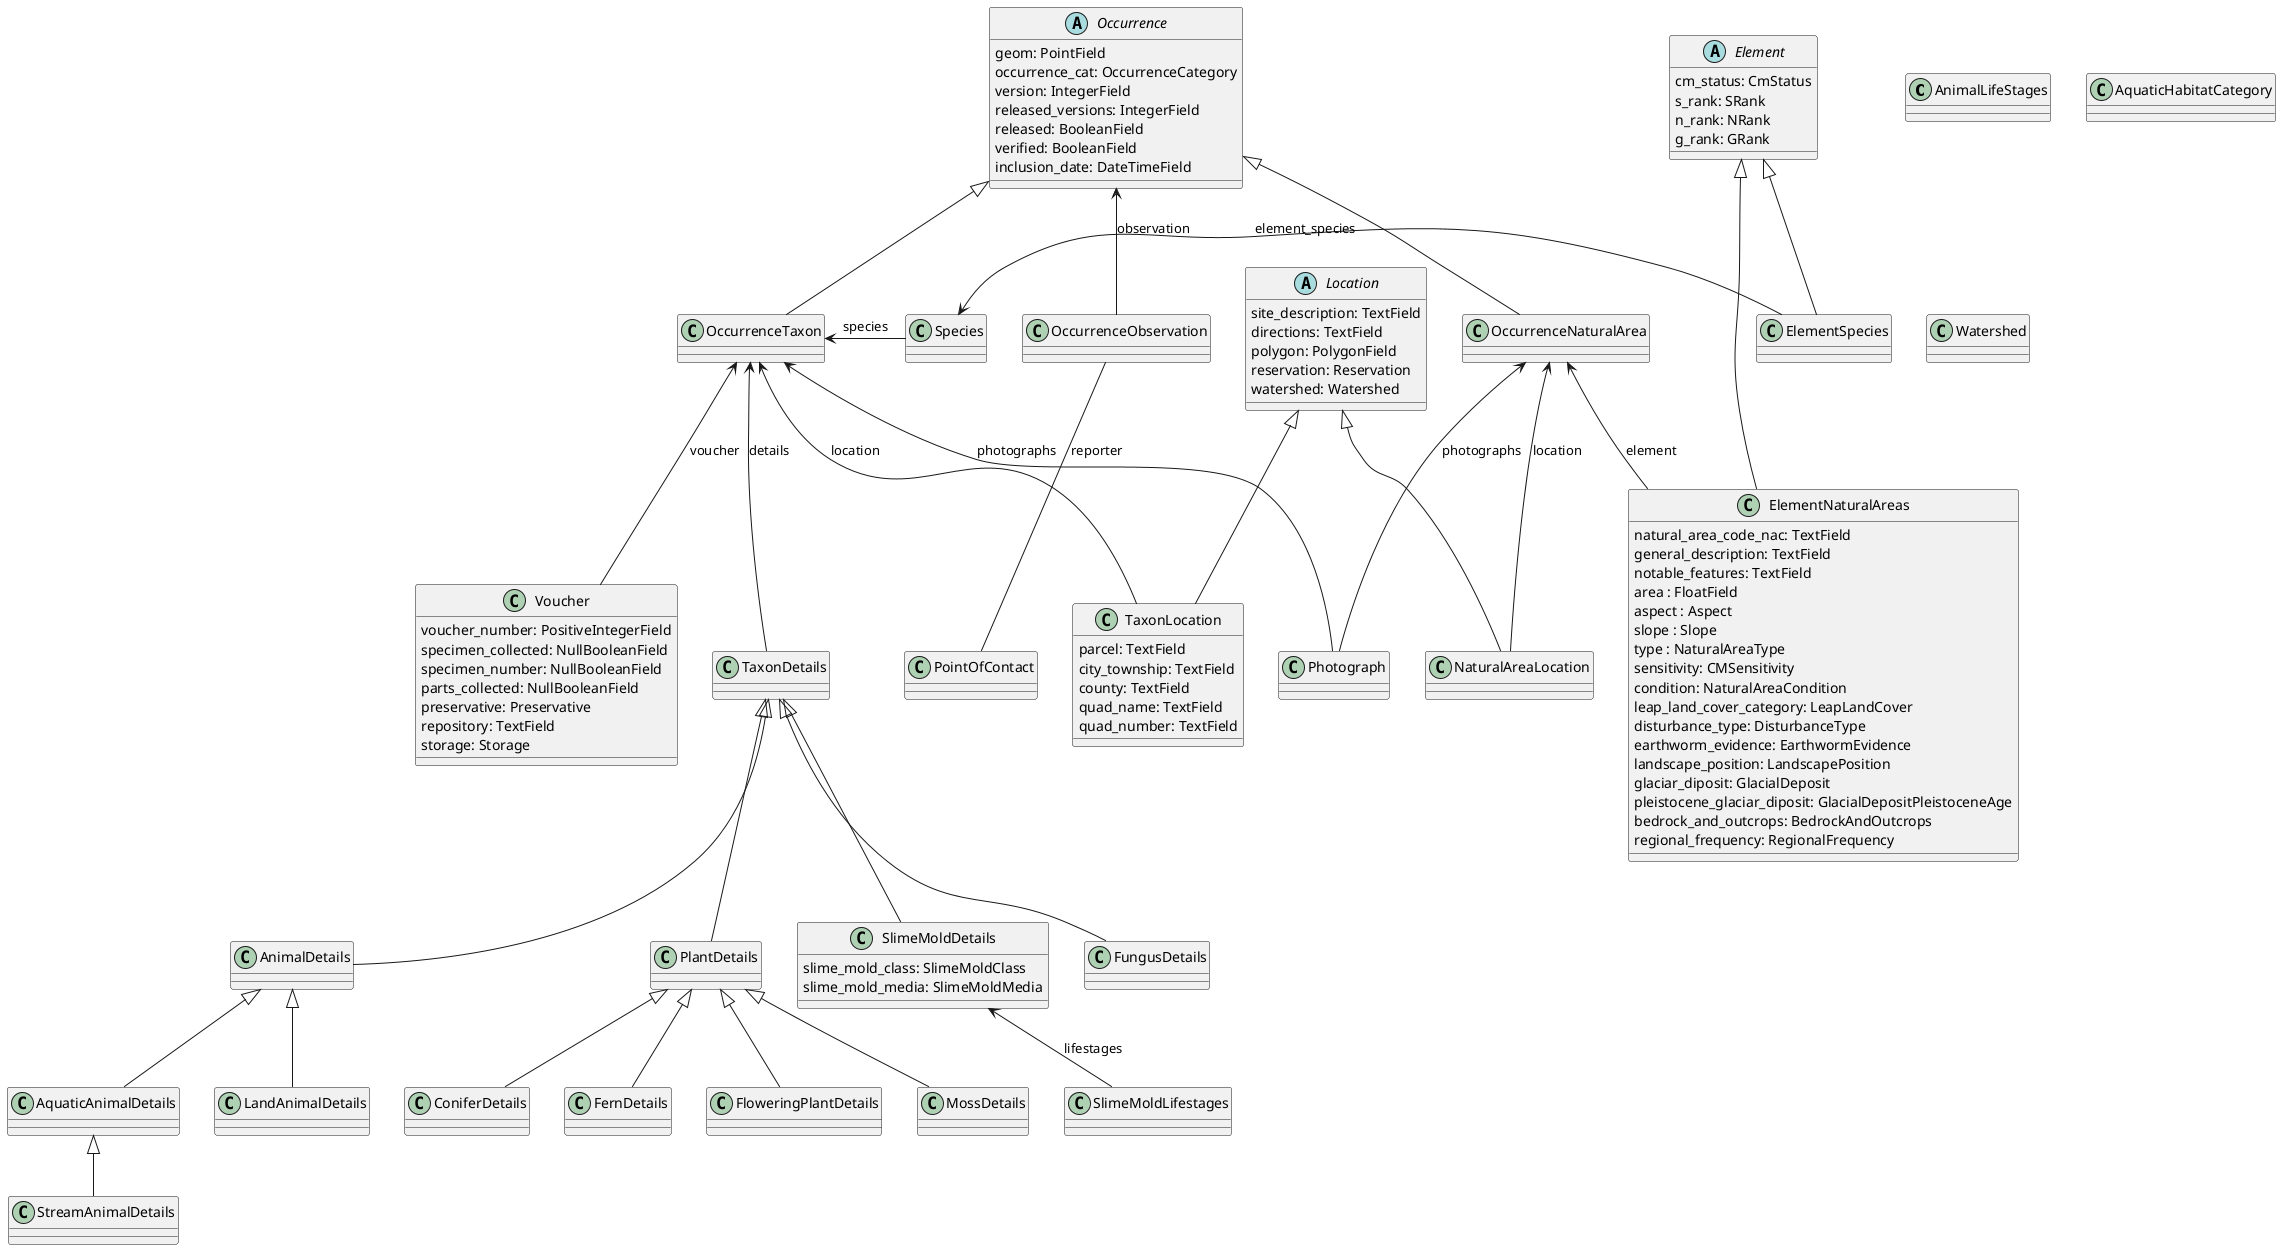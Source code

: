 @startuml

class AnimalLifeStages
class AnimalDetails
class AquaticAnimalDetails
class AquaticHabitatCategory
abstract class Element {
    cm_status: CmStatus
    s_rank: SRank
    n_rank: NRank
    g_rank: GRank

}
class ElementNaturalAreas {
    natural_area_code_nac: TextField
    general_description: TextField
    notable_features: TextField
    area : FloatField
    aspect : Aspect
    slope : Slope
    type : NaturalAreaType
    sensitivity: CMSensitivity
    condition: NaturalAreaCondition
    leap_land_cover_category: LeapLandCover
    disturbance_type: DisturbanceType
    earthworm_evidence: EarthwormEvidence
    landscape_position: LandscapePosition
    glaciar_diposit: GlacialDeposit
    pleistocene_glaciar_diposit: GlacialDepositPleistoceneAge
    bedrock_and_outcrops: BedrockAndOutcrops
    regional_frequency: RegionalFrequency
}

abstract class Location {
    site_description: TextField
    directions: TextField
    polygon: PolygonField
    reservation: Reservation
    watershed: Watershed
}

class NaturalAreaLocation

abstract class Occurrence {
    geom: PointField
    occurrence_cat: OccurrenceCategory
    version: IntegerField
    released_versions: IntegerField
    released: BooleanField
    verified: BooleanField
    inclusion_date: DateTimeField
}
class OccurrenceObservation
class OccurrenceNaturalArea
class OccurrenceTaxon
class Photograph
class PlantDetails
class PointOfContact

class SlimeMoldDetails {
    slime_mold_class: SlimeMoldClass
    slime_mold_media: SlimeMoldMedia
}

class SlimeMoldLifestages {
}

class Species
class StreamAnimalDetails
class TaxonDetails
class TaxonLocation {
    parcel: TextField
    city_township: TextField
    county: TextField
    quad_name: TextField
    quad_number: TextField
}
class Voucher {
    voucher_number: PositiveIntegerField
    specimen_collected: NullBooleanField
    specimen_number: NullBooleanField
    parts_collected: NullBooleanField
    preservative: Preservative
    repository: TextField
    storage: Storage
}
class Watershed

AnimalDetails <|-- AquaticAnimalDetails
AnimalDetails <|-- LandAnimalDetails
AquaticAnimalDetails <|-- StreamAnimalDetails
TaxonDetails <|-- AnimalDetails
TaxonDetails <|-- SlimeMoldDetails
TaxonDetails <|-- PlantDetails
TaxonDetails <|-- FungusDetails
PlantDetails <|-- ConiferDetails
PlantDetails <|-- FernDetails
PlantDetails <|-- FloweringPlantDetails
PlantDetails <|-- MossDetails
Element <|-- ElementNaturalAreas
Element <|-- ElementSpecies
Occurrence <|-- OccurrenceTaxon
Occurrence <|-- OccurrenceNaturalArea
Location <|-- NaturalAreaLocation
Location <|-- TaxonLocation

OccurrenceObservation -- PointOfContact : reporter
Occurrence <-- OccurrenceObservation : observation
OccurrenceTaxon <- Species : species
Species <- ElementSpecies : element_species
OccurrenceTaxon <-- TaxonDetails : details
OccurrenceTaxon <-- Voucher : voucher
OccurrenceTaxon <-- TaxonLocation : location
OccurrenceTaxon <-- Photograph : photographs
OccurrenceNaturalArea <-- Photograph : photographs
OccurrenceNaturalArea <-- ElementNaturalAreas : element
OccurrenceNaturalArea <-- NaturalAreaLocation : location
SlimeMoldDetails <-- SlimeMoldLifestages : lifestages

@enduml